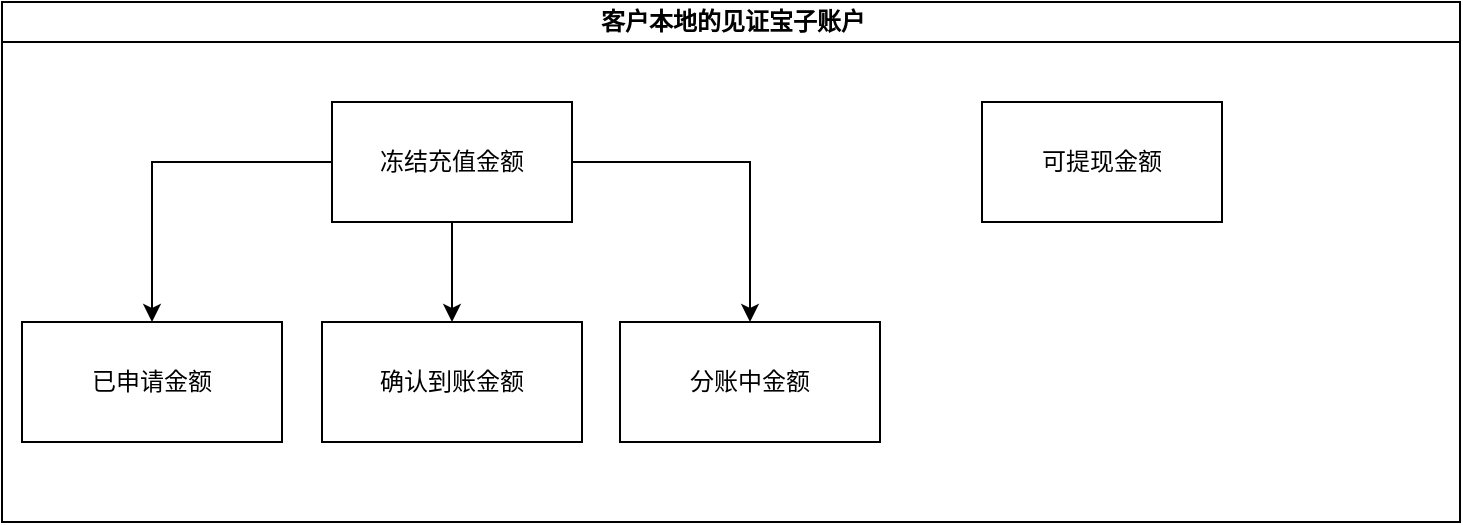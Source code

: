 <mxfile version="16.0.0" type="github">
  <diagram id="prtHgNgQTEPvFCAcTncT" name="Page-1">
    <mxGraphModel dx="1426" dy="794" grid="1" gridSize="10" guides="1" tooltips="1" connect="1" arrows="1" fold="1" page="1" pageScale="1" pageWidth="827" pageHeight="1169" math="0" shadow="0">
      <root>
        <mxCell id="0" />
        <mxCell id="1" parent="0" />
        <mxCell id="dNxyNK7c78bLwvsdeMH5-11" value="客户本地的见证宝子账户" style="swimlane;html=1;startSize=20;horizontal=1;containerType=tree;glass=0;" parent="1" vertex="1">
          <mxGeometry x="40" y="50" width="729" height="260" as="geometry" />
        </mxCell>
        <mxCell id="30QaPLMsitgzKYDffqBi-12" style="edgeStyle=orthogonalEdgeStyle;rounded=0;orthogonalLoop=1;jettySize=auto;html=1;entryX=0.5;entryY=0;entryDx=0;entryDy=0;" edge="1" parent="dNxyNK7c78bLwvsdeMH5-11" source="30QaPLMsitgzKYDffqBi-1" target="30QaPLMsitgzKYDffqBi-3">
          <mxGeometry relative="1" as="geometry" />
        </mxCell>
        <mxCell id="30QaPLMsitgzKYDffqBi-13" style="edgeStyle=orthogonalEdgeStyle;rounded=0;orthogonalLoop=1;jettySize=auto;html=1;entryX=0.5;entryY=0;entryDx=0;entryDy=0;" edge="1" parent="dNxyNK7c78bLwvsdeMH5-11" source="30QaPLMsitgzKYDffqBi-1" target="30QaPLMsitgzKYDffqBi-4">
          <mxGeometry relative="1" as="geometry" />
        </mxCell>
        <mxCell id="30QaPLMsitgzKYDffqBi-14" style="edgeStyle=orthogonalEdgeStyle;rounded=0;orthogonalLoop=1;jettySize=auto;html=1;entryX=0.5;entryY=0;entryDx=0;entryDy=0;" edge="1" parent="dNxyNK7c78bLwvsdeMH5-11" source="30QaPLMsitgzKYDffqBi-1" target="30QaPLMsitgzKYDffqBi-5">
          <mxGeometry relative="1" as="geometry" />
        </mxCell>
        <mxCell id="30QaPLMsitgzKYDffqBi-1" value="冻结充值金额" style="rounded=0;whiteSpace=wrap;html=1;" vertex="1" parent="dNxyNK7c78bLwvsdeMH5-11">
          <mxGeometry x="165" y="50" width="120" height="60" as="geometry" />
        </mxCell>
        <mxCell id="30QaPLMsitgzKYDffqBi-2" value="可提现金额" style="rounded=0;whiteSpace=wrap;html=1;" vertex="1" parent="dNxyNK7c78bLwvsdeMH5-11">
          <mxGeometry x="490" y="50" width="120" height="60" as="geometry" />
        </mxCell>
        <mxCell id="30QaPLMsitgzKYDffqBi-3" value="已申请金额" style="rounded=0;whiteSpace=wrap;html=1;" vertex="1" parent="dNxyNK7c78bLwvsdeMH5-11">
          <mxGeometry x="10" y="160" width="130" height="60" as="geometry" />
        </mxCell>
        <mxCell id="30QaPLMsitgzKYDffqBi-4" value="确认到账金额" style="rounded=0;whiteSpace=wrap;html=1;" vertex="1" parent="dNxyNK7c78bLwvsdeMH5-11">
          <mxGeometry x="160" y="160" width="130" height="60" as="geometry" />
        </mxCell>
        <mxCell id="30QaPLMsitgzKYDffqBi-5" value="分账中金额" style="rounded=0;whiteSpace=wrap;html=1;" vertex="1" parent="dNxyNK7c78bLwvsdeMH5-11">
          <mxGeometry x="309" y="160" width="130" height="60" as="geometry" />
        </mxCell>
      </root>
    </mxGraphModel>
  </diagram>
</mxfile>
